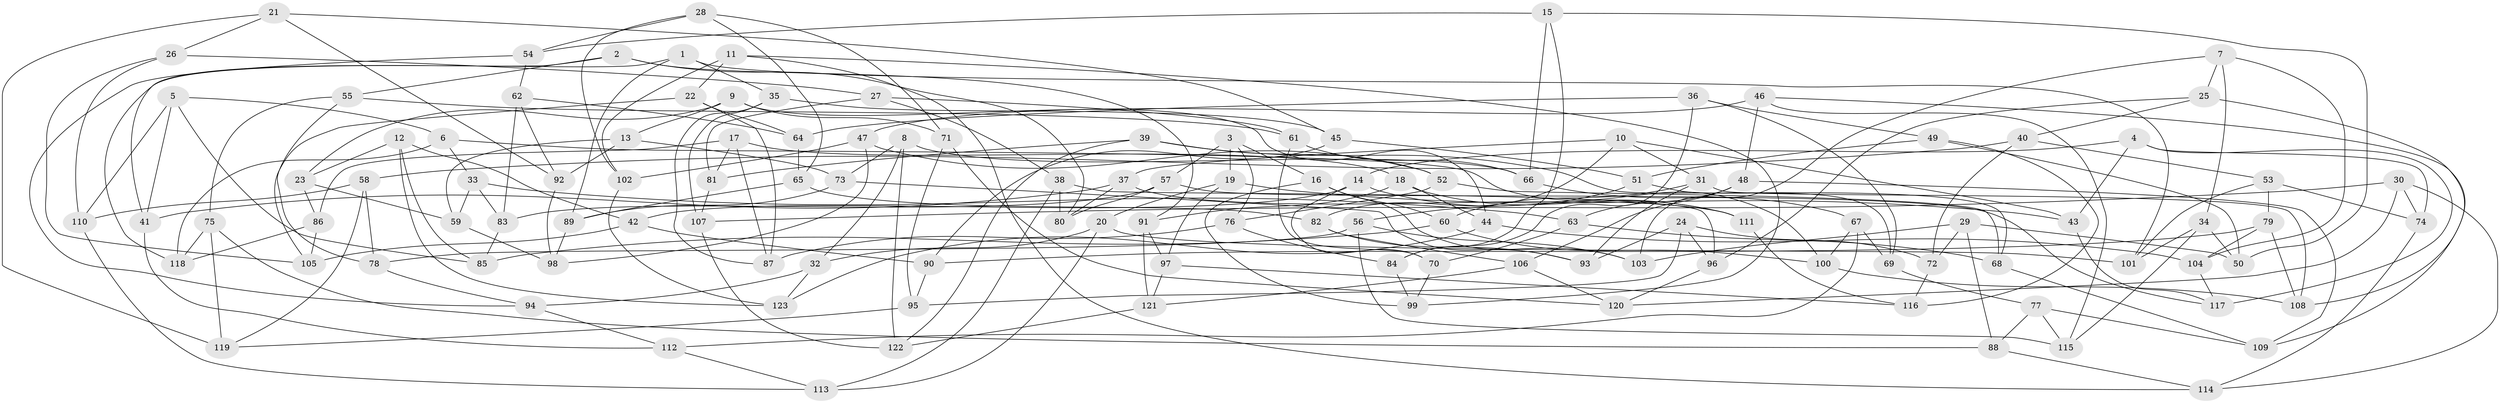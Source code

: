 // Generated by graph-tools (version 1.1) at 2025/02/03/09/25 03:02:56]
// undirected, 123 vertices, 246 edges
graph export_dot {
graph [start="1"]
  node [color=gray90,style=filled];
  1;
  2;
  3;
  4;
  5;
  6;
  7;
  8;
  9;
  10;
  11;
  12;
  13;
  14;
  15;
  16;
  17;
  18;
  19;
  20;
  21;
  22;
  23;
  24;
  25;
  26;
  27;
  28;
  29;
  30;
  31;
  32;
  33;
  34;
  35;
  36;
  37;
  38;
  39;
  40;
  41;
  42;
  43;
  44;
  45;
  46;
  47;
  48;
  49;
  50;
  51;
  52;
  53;
  54;
  55;
  56;
  57;
  58;
  59;
  60;
  61;
  62;
  63;
  64;
  65;
  66;
  67;
  68;
  69;
  70;
  71;
  72;
  73;
  74;
  75;
  76;
  77;
  78;
  79;
  80;
  81;
  82;
  83;
  84;
  85;
  86;
  87;
  88;
  89;
  90;
  91;
  92;
  93;
  94;
  95;
  96;
  97;
  98;
  99;
  100;
  101;
  102;
  103;
  104;
  105;
  106;
  107;
  108;
  109;
  110;
  111;
  112;
  113;
  114;
  115;
  116;
  117;
  118;
  119;
  120;
  121;
  122;
  123;
  1 -- 118;
  1 -- 35;
  1 -- 89;
  1 -- 101;
  2 -- 91;
  2 -- 80;
  2 -- 55;
  2 -- 41;
  3 -- 16;
  3 -- 19;
  3 -- 76;
  3 -- 57;
  4 -- 14;
  4 -- 74;
  4 -- 43;
  4 -- 117;
  5 -- 6;
  5 -- 41;
  5 -- 110;
  5 -- 85;
  6 -- 118;
  6 -- 100;
  6 -- 33;
  7 -- 104;
  7 -- 34;
  7 -- 103;
  7 -- 25;
  8 -- 32;
  8 -- 66;
  8 -- 122;
  8 -- 73;
  9 -- 71;
  9 -- 13;
  9 -- 23;
  9 -- 44;
  10 -- 31;
  10 -- 37;
  10 -- 43;
  10 -- 82;
  11 -- 102;
  11 -- 22;
  11 -- 114;
  11 -- 99;
  12 -- 85;
  12 -- 42;
  12 -- 23;
  12 -- 123;
  13 -- 92;
  13 -- 59;
  13 -- 73;
  14 -- 70;
  14 -- 111;
  14 -- 42;
  15 -- 66;
  15 -- 50;
  15 -- 54;
  15 -- 84;
  16 -- 103;
  16 -- 60;
  16 -- 99;
  17 -- 18;
  17 -- 87;
  17 -- 81;
  17 -- 86;
  18 -- 44;
  18 -- 111;
  18 -- 91;
  19 -- 97;
  19 -- 20;
  19 -- 43;
  20 -- 101;
  20 -- 113;
  20 -- 32;
  21 -- 45;
  21 -- 26;
  21 -- 92;
  21 -- 119;
  22 -- 64;
  22 -- 105;
  22 -- 87;
  23 -- 86;
  23 -- 59;
  24 -- 95;
  24 -- 72;
  24 -- 93;
  24 -- 96;
  25 -- 40;
  25 -- 96;
  25 -- 108;
  26 -- 110;
  26 -- 27;
  26 -- 105;
  27 -- 38;
  27 -- 81;
  27 -- 61;
  28 -- 71;
  28 -- 102;
  28 -- 54;
  28 -- 65;
  29 -- 88;
  29 -- 50;
  29 -- 72;
  29 -- 103;
  30 -- 114;
  30 -- 74;
  30 -- 107;
  30 -- 120;
  31 -- 93;
  31 -- 60;
  31 -- 108;
  32 -- 123;
  32 -- 94;
  33 -- 59;
  33 -- 63;
  33 -- 83;
  34 -- 50;
  34 -- 101;
  34 -- 115;
  35 -- 45;
  35 -- 87;
  35 -- 107;
  36 -- 49;
  36 -- 84;
  36 -- 64;
  36 -- 69;
  37 -- 41;
  37 -- 80;
  37 -- 111;
  38 -- 96;
  38 -- 113;
  38 -- 80;
  39 -- 68;
  39 -- 81;
  39 -- 52;
  39 -- 122;
  40 -- 53;
  40 -- 58;
  40 -- 72;
  41 -- 112;
  42 -- 90;
  42 -- 105;
  43 -- 117;
  44 -- 123;
  44 -- 104;
  45 -- 51;
  45 -- 90;
  46 -- 48;
  46 -- 115;
  46 -- 47;
  46 -- 109;
  47 -- 102;
  47 -- 98;
  47 -- 52;
  48 -- 63;
  48 -- 109;
  48 -- 106;
  49 -- 50;
  49 -- 51;
  49 -- 116;
  51 -- 56;
  51 -- 69;
  52 -- 76;
  52 -- 68;
  53 -- 74;
  53 -- 101;
  53 -- 79;
  54 -- 62;
  54 -- 94;
  55 -- 61;
  55 -- 75;
  55 -- 78;
  56 -- 103;
  56 -- 78;
  56 -- 115;
  57 -- 117;
  57 -- 80;
  57 -- 83;
  58 -- 119;
  58 -- 78;
  58 -- 110;
  59 -- 98;
  60 -- 100;
  60 -- 85;
  61 -- 66;
  61 -- 70;
  62 -- 64;
  62 -- 92;
  62 -- 83;
  63 -- 70;
  63 -- 68;
  64 -- 65;
  65 -- 89;
  65 -- 82;
  66 -- 67;
  67 -- 69;
  67 -- 112;
  67 -- 100;
  68 -- 109;
  69 -- 77;
  70 -- 99;
  71 -- 95;
  71 -- 120;
  72 -- 116;
  73 -- 93;
  73 -- 89;
  74 -- 114;
  75 -- 88;
  75 -- 119;
  75 -- 118;
  76 -- 84;
  76 -- 87;
  77 -- 109;
  77 -- 115;
  77 -- 88;
  78 -- 94;
  79 -- 108;
  79 -- 90;
  79 -- 104;
  81 -- 107;
  82 -- 106;
  82 -- 93;
  83 -- 85;
  84 -- 99;
  86 -- 105;
  86 -- 118;
  88 -- 114;
  89 -- 98;
  90 -- 95;
  91 -- 121;
  91 -- 97;
  92 -- 98;
  94 -- 112;
  95 -- 119;
  96 -- 120;
  97 -- 121;
  97 -- 116;
  100 -- 108;
  102 -- 123;
  104 -- 117;
  106 -- 121;
  106 -- 120;
  107 -- 122;
  110 -- 113;
  111 -- 116;
  112 -- 113;
  121 -- 122;
}
